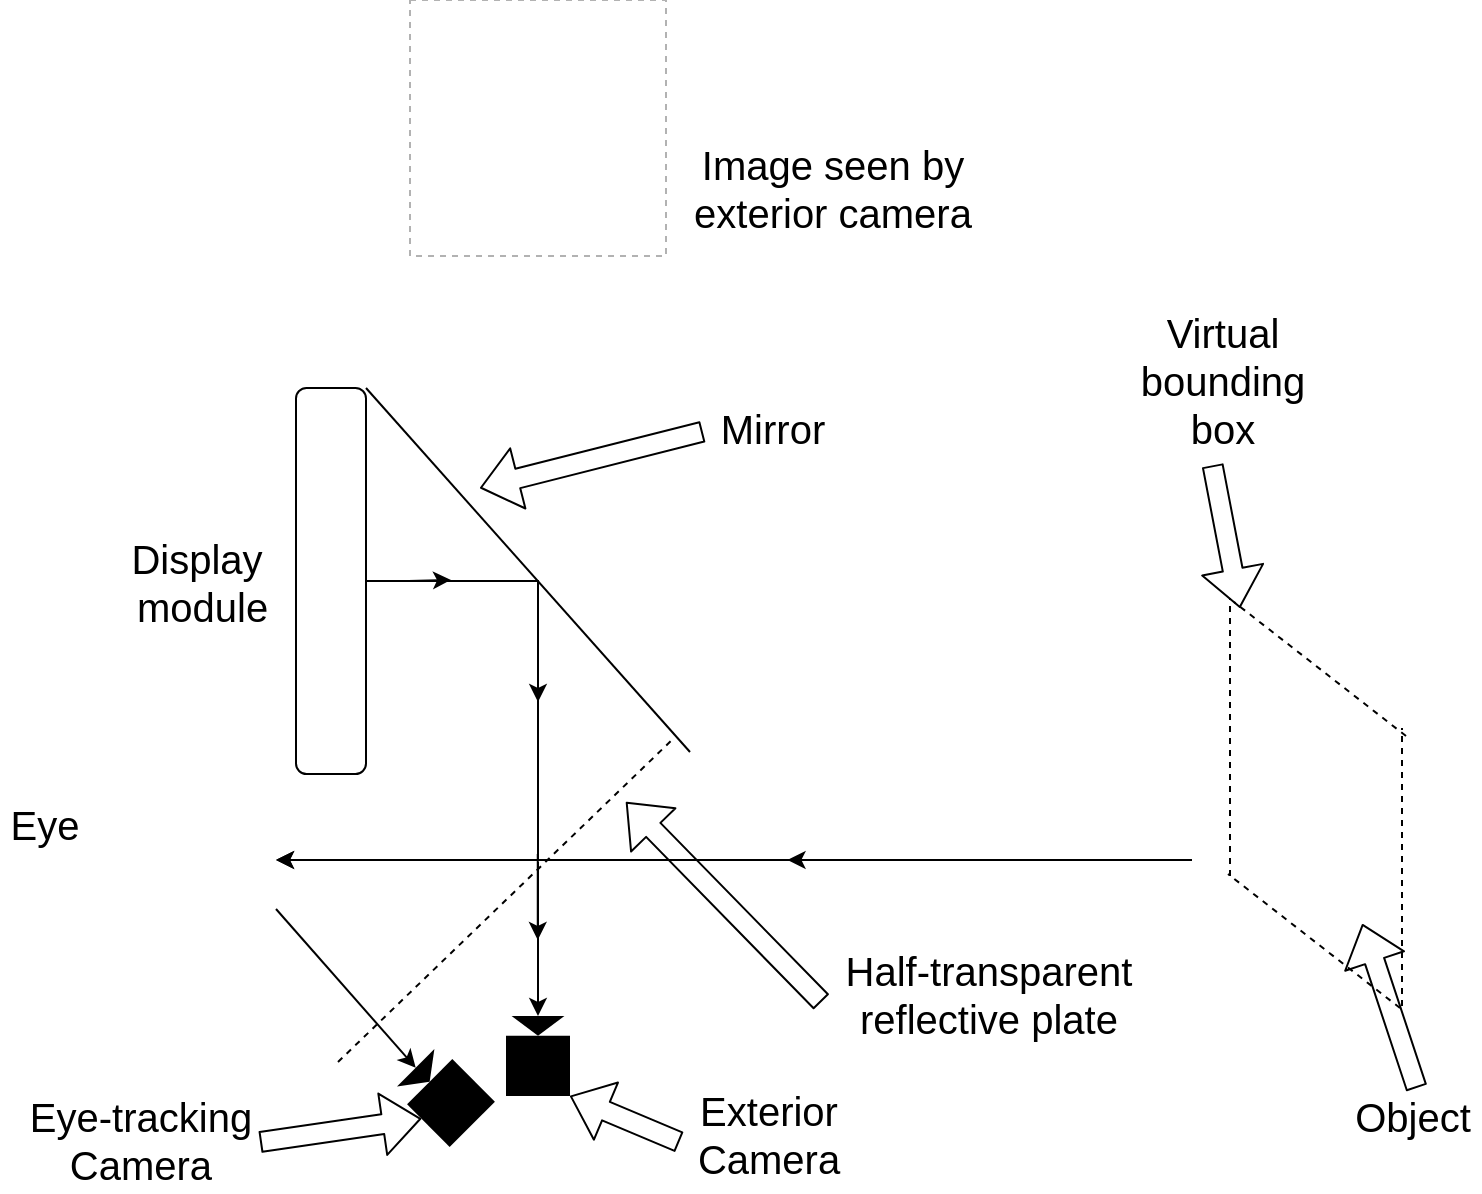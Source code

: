 <mxfile version="12.5.1" type="github">
  <diagram id="5gD-OjiCcMW-OboH49Tn" name="Page-1">
    <mxGraphModel dx="1103" dy="689" grid="0" gridSize="10" guides="1" tooltips="1" connect="1" arrows="1" fold="1" page="1" pageScale="1" pageWidth="827" pageHeight="1169" math="0" shadow="0">
      <root>
        <mxCell id="0"/>
        <mxCell id="1" parent="0"/>
        <mxCell id="yNUQ4REqKbH_PLqFoBqD-3" value="" style="shape=image;html=1;verticalAlign=top;verticalLabelPosition=bottom;labelBackgroundColor=#ffffff;imageAspect=0;aspect=fixed;image=https://cdn2.iconfinder.com/data/icons/freecns-cumulus/16/519620-119_Eye-128.png" vertex="1" parent="1">
          <mxGeometry x="70" y="697" width="98" height="98" as="geometry"/>
        </mxCell>
        <mxCell id="yNUQ4REqKbH_PLqFoBqD-12" style="edgeStyle=orthogonalEdgeStyle;rounded=0;orthogonalLoop=1;jettySize=auto;html=1;exitX=0;exitY=0.75;exitDx=0;exitDy=0;entryX=1;entryY=0.5;entryDx=0;entryDy=0;" edge="1" parent="1" source="yNUQ4REqKbH_PLqFoBqD-4" target="yNUQ4REqKbH_PLqFoBqD-3">
          <mxGeometry relative="1" as="geometry"/>
        </mxCell>
        <mxCell id="yNUQ4REqKbH_PLqFoBqD-32" style="edgeStyle=orthogonalEdgeStyle;rounded=0;orthogonalLoop=1;jettySize=auto;html=1;exitX=0;exitY=0.75;exitDx=0;exitDy=0;" edge="1" parent="1" source="yNUQ4REqKbH_PLqFoBqD-4">
          <mxGeometry relative="1" as="geometry">
            <mxPoint x="423.765" y="745.941" as="targetPoint"/>
          </mxGeometry>
        </mxCell>
        <mxCell id="yNUQ4REqKbH_PLqFoBqD-4" value="" style="shape=image;html=1;verticalAlign=top;verticalLabelPosition=bottom;labelBackgroundColor=#ffffff;imageAspect=0;aspect=fixed;image=https://cdn2.iconfinder.com/data/icons/font-awesome/1792/tree-128.png" vertex="1" parent="1">
          <mxGeometry x="626" y="650" width="128" height="128" as="geometry"/>
        </mxCell>
        <mxCell id="yNUQ4REqKbH_PLqFoBqD-5" value="" style="endArrow=none;dashed=1;html=1;" edge="1" parent="1">
          <mxGeometry width="50" height="50" relative="1" as="geometry">
            <mxPoint x="199" y="847" as="sourcePoint"/>
            <mxPoint x="367" y="685" as="targetPoint"/>
          </mxGeometry>
        </mxCell>
        <mxCell id="yNUQ4REqKbH_PLqFoBqD-6" value="" style="endArrow=none;html=1;exitX=1;exitY=0;exitDx=0;exitDy=0;" edge="1" parent="1" source="yNUQ4REqKbH_PLqFoBqD-8">
          <mxGeometry width="50" height="50" relative="1" as="geometry">
            <mxPoint x="226" y="520" as="sourcePoint"/>
            <mxPoint x="375" y="692" as="targetPoint"/>
          </mxGeometry>
        </mxCell>
        <mxCell id="yNUQ4REqKbH_PLqFoBqD-26" style="edgeStyle=orthogonalEdgeStyle;rounded=0;orthogonalLoop=1;jettySize=auto;html=1;exitX=1;exitY=0.5;exitDx=0;exitDy=0;entryX=1;entryY=0.5;entryDx=0;entryDy=0;" edge="1" parent="1" source="yNUQ4REqKbH_PLqFoBqD-8" target="yNUQ4REqKbH_PLqFoBqD-3">
          <mxGeometry relative="1" as="geometry">
            <Array as="points">
              <mxPoint x="299" y="606"/>
              <mxPoint x="299" y="746"/>
            </Array>
          </mxGeometry>
        </mxCell>
        <mxCell id="yNUQ4REqKbH_PLqFoBqD-29" style="edgeStyle=orthogonalEdgeStyle;rounded=0;orthogonalLoop=1;jettySize=auto;html=1;exitX=1;exitY=0.5;exitDx=0;exitDy=0;" edge="1" parent="1" source="yNUQ4REqKbH_PLqFoBqD-8">
          <mxGeometry relative="1" as="geometry">
            <mxPoint x="255.529" y="605.941" as="targetPoint"/>
          </mxGeometry>
        </mxCell>
        <mxCell id="yNUQ4REqKbH_PLqFoBqD-31" style="edgeStyle=orthogonalEdgeStyle;rounded=0;orthogonalLoop=1;jettySize=auto;html=1;exitX=1;exitY=0.5;exitDx=0;exitDy=0;" edge="1" parent="1" source="yNUQ4REqKbH_PLqFoBqD-8">
          <mxGeometry relative="1" as="geometry">
            <mxPoint x="299" y="667" as="targetPoint"/>
            <Array as="points">
              <mxPoint x="299" y="606"/>
            </Array>
          </mxGeometry>
        </mxCell>
        <mxCell id="yNUQ4REqKbH_PLqFoBqD-8" value="" style="rounded=1;whiteSpace=wrap;html=1;" vertex="1" parent="1">
          <mxGeometry x="178" y="510" width="35" height="193" as="geometry"/>
        </mxCell>
        <mxCell id="yNUQ4REqKbH_PLqFoBqD-16" value="" style="endArrow=none;dashed=1;html=1;" edge="1" parent="1">
          <mxGeometry width="50" height="50" relative="1" as="geometry">
            <mxPoint x="645" y="754" as="sourcePoint"/>
            <mxPoint x="645" y="615" as="targetPoint"/>
          </mxGeometry>
        </mxCell>
        <mxCell id="yNUQ4REqKbH_PLqFoBqD-20" value="" style="endArrow=none;dashed=1;html=1;" edge="1" parent="1">
          <mxGeometry width="50" height="50" relative="1" as="geometry">
            <mxPoint x="731" y="819.0" as="sourcePoint"/>
            <mxPoint x="731" y="680" as="targetPoint"/>
          </mxGeometry>
        </mxCell>
        <mxCell id="yNUQ4REqKbH_PLqFoBqD-21" value="" style="endArrow=none;dashed=1;html=1;" edge="1" parent="1">
          <mxGeometry width="50" height="50" relative="1" as="geometry">
            <mxPoint x="730" y="820" as="sourcePoint"/>
            <mxPoint x="644" y="753" as="targetPoint"/>
          </mxGeometry>
        </mxCell>
        <mxCell id="yNUQ4REqKbH_PLqFoBqD-22" value="" style="endArrow=none;dashed=1;html=1;" edge="1" parent="1">
          <mxGeometry width="50" height="50" relative="1" as="geometry">
            <mxPoint x="733" y="684" as="sourcePoint"/>
            <mxPoint x="647" y="617" as="targetPoint"/>
          </mxGeometry>
        </mxCell>
        <mxCell id="yNUQ4REqKbH_PLqFoBqD-23" value="" style="shape=mxgraph.signs.tech.video_camera;html=1;fillColor=#000000;strokeColor=none;verticalLabelPosition=bottom;verticalAlign=top;align=center;rotation=-90;" vertex="1" parent="1">
          <mxGeometry x="279" y="828" width="40" height="32" as="geometry"/>
        </mxCell>
        <mxCell id="yNUQ4REqKbH_PLqFoBqD-27" value="" style="shape=mxgraph.signs.tech.video_camera;html=1;fillColor=#000000;strokeColor=none;verticalLabelPosition=bottom;verticalAlign=top;align=center;rotation=-135;" vertex="1" parent="1">
          <mxGeometry x="232" y="848" width="40" height="32" as="geometry"/>
        </mxCell>
        <mxCell id="yNUQ4REqKbH_PLqFoBqD-34" value="" style="endArrow=classic;html=1;entryX=1;entryY=0.5;entryDx=0;entryDy=0;entryPerimeter=0;" edge="1" parent="1" target="yNUQ4REqKbH_PLqFoBqD-23">
          <mxGeometry width="50" height="50" relative="1" as="geometry">
            <mxPoint x="299" y="747" as="sourcePoint"/>
            <mxPoint x="395" y="516" as="targetPoint"/>
          </mxGeometry>
        </mxCell>
        <mxCell id="yNUQ4REqKbH_PLqFoBqD-35" value="" style="endArrow=classic;html=1;" edge="1" parent="1">
          <mxGeometry width="50" height="50" relative="1" as="geometry">
            <mxPoint x="298.88" y="743.0" as="sourcePoint"/>
            <mxPoint x="298.88" y="786" as="targetPoint"/>
          </mxGeometry>
        </mxCell>
        <mxCell id="yNUQ4REqKbH_PLqFoBqD-37" value="" style="endArrow=classic;html=1;exitX=1;exitY=0.75;exitDx=0;exitDy=0;entryX=1;entryY=0.5;entryDx=0;entryDy=0;entryPerimeter=0;" edge="1" parent="1" source="yNUQ4REqKbH_PLqFoBqD-3" target="yNUQ4REqKbH_PLqFoBqD-27">
          <mxGeometry width="50" height="50" relative="1" as="geometry">
            <mxPoint x="70" y="962" as="sourcePoint"/>
            <mxPoint x="120" y="912" as="targetPoint"/>
          </mxGeometry>
        </mxCell>
        <mxCell id="yNUQ4REqKbH_PLqFoBqD-38" value="" style="shape=image;html=1;verticalAlign=top;verticalLabelPosition=bottom;labelBackgroundColor=#ffffff;imageAspect=0;aspect=fixed;image=https://cdn2.iconfinder.com/data/icons/font-awesome/1792/tree-128.png;dashed=1;imageBorder=#000000;opacity=30;" vertex="1" parent="1">
          <mxGeometry x="235" y="316" width="128" height="128" as="geometry"/>
        </mxCell>
        <mxCell id="yNUQ4REqKbH_PLqFoBqD-39" value="&lt;font style=&quot;font-size: 20px&quot;&gt;Image seen by &lt;br&gt;exterior camera&lt;/font&gt;" style="text;html=1;align=center;verticalAlign=middle;resizable=0;points=[];autosize=1;fontSize=20;" vertex="1" parent="1">
          <mxGeometry x="371" y="384" width="149" height="52" as="geometry"/>
        </mxCell>
        <mxCell id="yNUQ4REqKbH_PLqFoBqD-40" value="Display&lt;br&gt;&amp;nbsp;module" style="text;html=1;align=center;verticalAlign=middle;resizable=0;points=[];autosize=1;fontSize=20;" vertex="1" parent="1">
          <mxGeometry x="87" y="580.5" width="81" height="52" as="geometry"/>
        </mxCell>
        <mxCell id="yNUQ4REqKbH_PLqFoBqD-41" value="Mirror" style="text;html=1;align=center;verticalAlign=middle;resizable=0;points=[];autosize=1;fontSize=20;" vertex="1" parent="1">
          <mxGeometry x="385" y="516" width="62" height="28" as="geometry"/>
        </mxCell>
        <mxCell id="yNUQ4REqKbH_PLqFoBqD-42" value="" style="shape=flexArrow;endArrow=classic;html=1;exitX=-0.058;exitY=0.565;exitDx=0;exitDy=0;exitPerimeter=0;" edge="1" parent="1" source="yNUQ4REqKbH_PLqFoBqD-41">
          <mxGeometry width="50" height="50" relative="1" as="geometry">
            <mxPoint x="335" y="534" as="sourcePoint"/>
            <mxPoint x="270" y="560" as="targetPoint"/>
          </mxGeometry>
        </mxCell>
        <mxCell id="yNUQ4REqKbH_PLqFoBqD-43" value="Exterior&lt;br&gt;Camera" style="text;html=1;align=center;verticalAlign=middle;resizable=0;points=[];autosize=1;fontSize=20;" vertex="1" parent="1">
          <mxGeometry x="373" y="857" width="81" height="52" as="geometry"/>
        </mxCell>
        <mxCell id="yNUQ4REqKbH_PLqFoBqD-44" value="" style="shape=flexArrow;endArrow=classic;html=1;exitX=-0.041;exitY=0.577;exitDx=0;exitDy=0;exitPerimeter=0;entryX=0;entryY=1;entryDx=0;entryDy=0;entryPerimeter=0;" edge="1" parent="1" source="yNUQ4REqKbH_PLqFoBqD-43" target="yNUQ4REqKbH_PLqFoBqD-23">
          <mxGeometry width="50" height="50" relative="1" as="geometry">
            <mxPoint x="391.404" y="541.82" as="sourcePoint"/>
            <mxPoint x="280" y="570" as="targetPoint"/>
          </mxGeometry>
        </mxCell>
        <mxCell id="yNUQ4REqKbH_PLqFoBqD-45" value="" style="shape=flexArrow;endArrow=classic;html=1;entryX=0.5;entryY=0;entryDx=0;entryDy=0;entryPerimeter=0;" edge="1" parent="1" target="yNUQ4REqKbH_PLqFoBqD-27">
          <mxGeometry width="50" height="50" relative="1" as="geometry">
            <mxPoint x="160" y="887" as="sourcePoint"/>
            <mxPoint x="290" y="580" as="targetPoint"/>
          </mxGeometry>
        </mxCell>
        <mxCell id="yNUQ4REqKbH_PLqFoBqD-46" value="Eye-tracking&lt;br&gt;Camera" style="text;html=1;align=center;verticalAlign=middle;resizable=0;points=[];autosize=1;fontSize=20;" vertex="1" parent="1">
          <mxGeometry x="39" y="860" width="121" height="52" as="geometry"/>
        </mxCell>
        <mxCell id="yNUQ4REqKbH_PLqFoBqD-47" value="Eye" style="text;html=1;align=center;verticalAlign=middle;resizable=0;points=[];autosize=1;fontSize=20;" vertex="1" parent="1">
          <mxGeometry x="30" y="714" width="44" height="28" as="geometry"/>
        </mxCell>
        <mxCell id="yNUQ4REqKbH_PLqFoBqD-48" value="Virtual &lt;br&gt;bounding &lt;br&gt;box" style="text;html=1;align=center;verticalAlign=middle;resizable=0;points=[];autosize=1;fontSize=20;" vertex="1" parent="1">
          <mxGeometry x="595" y="468" width="92" height="76" as="geometry"/>
        </mxCell>
        <mxCell id="yNUQ4REqKbH_PLqFoBqD-49" value="" style="shape=flexArrow;endArrow=classic;html=1;exitX=0.449;exitY=1.061;exitDx=0;exitDy=0;exitPerimeter=0;" edge="1" parent="1" source="yNUQ4REqKbH_PLqFoBqD-48">
          <mxGeometry width="50" height="50" relative="1" as="geometry">
            <mxPoint x="391.404" y="541.82" as="sourcePoint"/>
            <mxPoint x="650" y="620" as="targetPoint"/>
          </mxGeometry>
        </mxCell>
        <mxCell id="yNUQ4REqKbH_PLqFoBqD-50" value="Object" style="text;html=1;align=center;verticalAlign=middle;resizable=0;points=[];autosize=1;fontSize=20;" vertex="1" parent="1">
          <mxGeometry x="702" y="860" width="68" height="28" as="geometry"/>
        </mxCell>
        <mxCell id="yNUQ4REqKbH_PLqFoBqD-51" value="" style="shape=flexArrow;endArrow=classic;html=1;exitX=0.534;exitY=0;exitDx=0;exitDy=0;exitPerimeter=0;" edge="1" parent="1" source="yNUQ4REqKbH_PLqFoBqD-50" target="yNUQ4REqKbH_PLqFoBqD-4">
          <mxGeometry width="50" height="50" relative="1" as="geometry">
            <mxPoint x="646.308" y="558.636" as="sourcePoint"/>
            <mxPoint x="660.0" y="630" as="targetPoint"/>
          </mxGeometry>
        </mxCell>
        <mxCell id="yNUQ4REqKbH_PLqFoBqD-52" value="Half-transparent&lt;br&gt;reflective plate" style="text;html=1;align=center;verticalAlign=middle;resizable=0;points=[];autosize=1;fontSize=20;" vertex="1" parent="1">
          <mxGeometry x="447" y="787" width="153" height="52" as="geometry"/>
        </mxCell>
        <mxCell id="yNUQ4REqKbH_PLqFoBqD-53" value="" style="shape=flexArrow;endArrow=classic;html=1;exitX=-0.041;exitY=0.577;exitDx=0;exitDy=0;exitPerimeter=0;" edge="1" parent="1" source="yNUQ4REqKbH_PLqFoBqD-52">
          <mxGeometry width="50" height="50" relative="1" as="geometry">
            <mxPoint x="572.404" y="622.82" as="sourcePoint"/>
            <mxPoint x="343" y="717" as="targetPoint"/>
          </mxGeometry>
        </mxCell>
      </root>
    </mxGraphModel>
  </diagram>
</mxfile>
